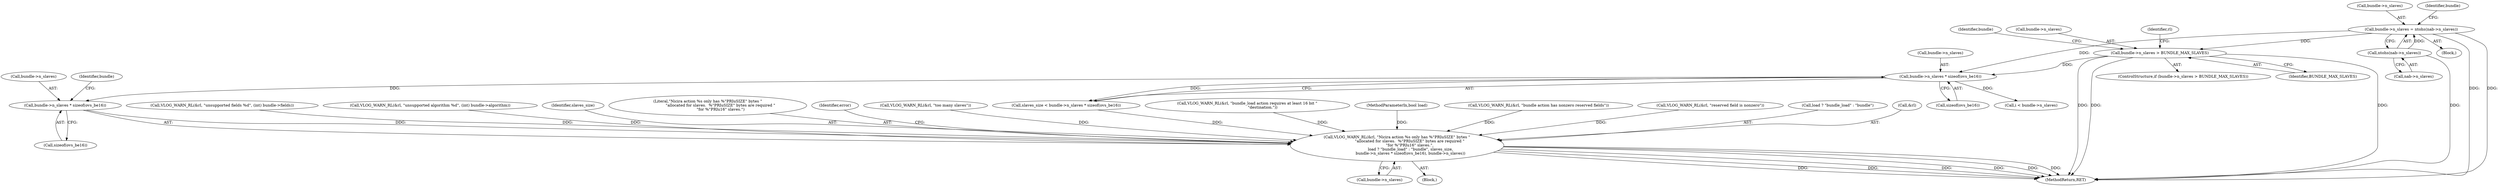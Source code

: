 digraph "0_ovs_9237a63c47bd314b807cda0bd2216264e82edbe8@API" {
"1000350" [label="(Call,bundle->n_slaves * sizeof(ovs_be16))"];
"1000334" [label="(Call,bundle->n_slaves * sizeof(ovs_be16))"];
"1000122" [label="(Call,bundle->n_slaves = ntohs(nab->n_slaves))"];
"1000126" [label="(Call,ntohs(nab->n_slaves))"];
"1000191" [label="(Call,bundle->n_slaves > BUNDLE_MAX_SLAVES)"];
"1000341" [label="(Call,VLOG_WARN_RL(&rl, \"Nicira action %s only has %\"PRIuSIZE\" bytes \"\n                     \"allocated for slaves.  %\"PRIuSIZE\" bytes are required \"\n                     \"for %\"PRIu16\" slaves.\",\n                      load ? \"bundle_load\" : \"bundle\", slaves_size,\n                      bundle->n_slaves * sizeof(ovs_be16), bundle->n_slaves))"];
"1000123" [label="(Call,bundle->n_slaves)"];
"1000356" [label="(Call,bundle->n_slaves)"];
"1000332" [label="(Call,slaves_size < bundle->n_slaves * sizeof(ovs_be16))"];
"1000191" [label="(Call,bundle->n_slaves > BUNDLE_MAX_SLAVES)"];
"1000357" [label="(Identifier,bundle)"];
"1000106" [label="(Block,)"];
"1000340" [label="(Block,)"];
"1000101" [label="(MethodParameterIn,bool load)"];
"1000324" [label="(Call,VLOG_WARN_RL(&rl, \"bundle action has nonzero reserved fields\"))"];
"1000368" [label="(Call,i < bundle->n_slaves)"];
"1000190" [label="(ControlStructure,if (bundle->n_slaves > BUNDLE_MAX_SLAVES))"];
"1000132" [label="(Identifier,bundle)"];
"1000195" [label="(Identifier,BUNDLE_MAX_SLAVES)"];
"1000127" [label="(Call,nab->n_slaves)"];
"1000247" [label="(Call,VLOG_WARN_RL(&rl, \"reserved field is nonzero\"))"];
"1000206" [label="(Identifier,bundle)"];
"1000126" [label="(Call,ntohs(nab->n_slaves))"];
"1000345" [label="(Call,load ? \"bundle_load\" : \"bundle\")"];
"1000354" [label="(Call,sizeof(ovs_be16))"];
"1000342" [label="(Call,&rl)"];
"1000351" [label="(Call,bundle->n_slaves)"];
"1000415" [label="(MethodReturn,RET)"];
"1000122" [label="(Call,bundle->n_slaves = ntohs(nab->n_slaves))"];
"1000192" [label="(Call,bundle->n_slaves)"];
"1000341" [label="(Call,VLOG_WARN_RL(&rl, \"Nicira action %s only has %\"PRIuSIZE\" bytes \"\n                     \"allocated for slaves.  %\"PRIuSIZE\" bytes are required \"\n                     \"for %\"PRIu16\" slaves.\",\n                      load ? \"bundle_load\" : \"bundle\", slaves_size,\n                      bundle->n_slaves * sizeof(ovs_be16), bundle->n_slaves))"];
"1000334" [label="(Call,bundle->n_slaves * sizeof(ovs_be16))"];
"1000338" [label="(Call,sizeof(ovs_be16))"];
"1000180" [label="(Call,VLOG_WARN_RL(&rl, \"unsupported fields %d\", (int) bundle->fields))"];
"1000215" [label="(Call,VLOG_WARN_RL(&rl, \"unsupported algorithm %d\", (int) bundle->algorithm))"];
"1000349" [label="(Identifier,slaves_size)"];
"1000350" [label="(Call,bundle->n_slaves * sizeof(ovs_be16))"];
"1000344" [label="(Literal,\"Nicira action %s only has %\"PRIuSIZE\" bytes \"\n                     \"allocated for slaves.  %\"PRIuSIZE\" bytes are required \"\n                     \"for %\"PRIu16\" slaves.\")"];
"1000335" [label="(Call,bundle->n_slaves)"];
"1000360" [label="(Identifier,error)"];
"1000199" [label="(Identifier,rl)"];
"1000197" [label="(Call,VLOG_WARN_RL(&rl, \"too many slaves\"))"];
"1000306" [label="(Call,VLOG_WARN_RL(&rl, \"bundle_load action requires at least 16 bit \"\n                         \"destination.\"))"];
"1000350" -> "1000341"  [label="AST: "];
"1000350" -> "1000354"  [label="CFG: "];
"1000351" -> "1000350"  [label="AST: "];
"1000354" -> "1000350"  [label="AST: "];
"1000357" -> "1000350"  [label="CFG: "];
"1000350" -> "1000341"  [label="DDG: "];
"1000334" -> "1000350"  [label="DDG: "];
"1000334" -> "1000332"  [label="AST: "];
"1000334" -> "1000338"  [label="CFG: "];
"1000335" -> "1000334"  [label="AST: "];
"1000338" -> "1000334"  [label="AST: "];
"1000332" -> "1000334"  [label="CFG: "];
"1000334" -> "1000332"  [label="DDG: "];
"1000122" -> "1000334"  [label="DDG: "];
"1000191" -> "1000334"  [label="DDG: "];
"1000334" -> "1000368"  [label="DDG: "];
"1000122" -> "1000106"  [label="AST: "];
"1000122" -> "1000126"  [label="CFG: "];
"1000123" -> "1000122"  [label="AST: "];
"1000126" -> "1000122"  [label="AST: "];
"1000132" -> "1000122"  [label="CFG: "];
"1000122" -> "1000415"  [label="DDG: "];
"1000122" -> "1000415"  [label="DDG: "];
"1000126" -> "1000122"  [label="DDG: "];
"1000122" -> "1000191"  [label="DDG: "];
"1000126" -> "1000127"  [label="CFG: "];
"1000127" -> "1000126"  [label="AST: "];
"1000126" -> "1000415"  [label="DDG: "];
"1000191" -> "1000190"  [label="AST: "];
"1000191" -> "1000195"  [label="CFG: "];
"1000192" -> "1000191"  [label="AST: "];
"1000195" -> "1000191"  [label="AST: "];
"1000199" -> "1000191"  [label="CFG: "];
"1000206" -> "1000191"  [label="CFG: "];
"1000191" -> "1000415"  [label="DDG: "];
"1000191" -> "1000415"  [label="DDG: "];
"1000191" -> "1000415"  [label="DDG: "];
"1000341" -> "1000340"  [label="AST: "];
"1000341" -> "1000356"  [label="CFG: "];
"1000342" -> "1000341"  [label="AST: "];
"1000344" -> "1000341"  [label="AST: "];
"1000345" -> "1000341"  [label="AST: "];
"1000349" -> "1000341"  [label="AST: "];
"1000356" -> "1000341"  [label="AST: "];
"1000360" -> "1000341"  [label="CFG: "];
"1000341" -> "1000415"  [label="DDG: "];
"1000341" -> "1000415"  [label="DDG: "];
"1000341" -> "1000415"  [label="DDG: "];
"1000341" -> "1000415"  [label="DDG: "];
"1000341" -> "1000415"  [label="DDG: "];
"1000341" -> "1000415"  [label="DDG: "];
"1000247" -> "1000341"  [label="DDG: "];
"1000215" -> "1000341"  [label="DDG: "];
"1000306" -> "1000341"  [label="DDG: "];
"1000180" -> "1000341"  [label="DDG: "];
"1000324" -> "1000341"  [label="DDG: "];
"1000197" -> "1000341"  [label="DDG: "];
"1000101" -> "1000341"  [label="DDG: "];
"1000332" -> "1000341"  [label="DDG: "];
}
